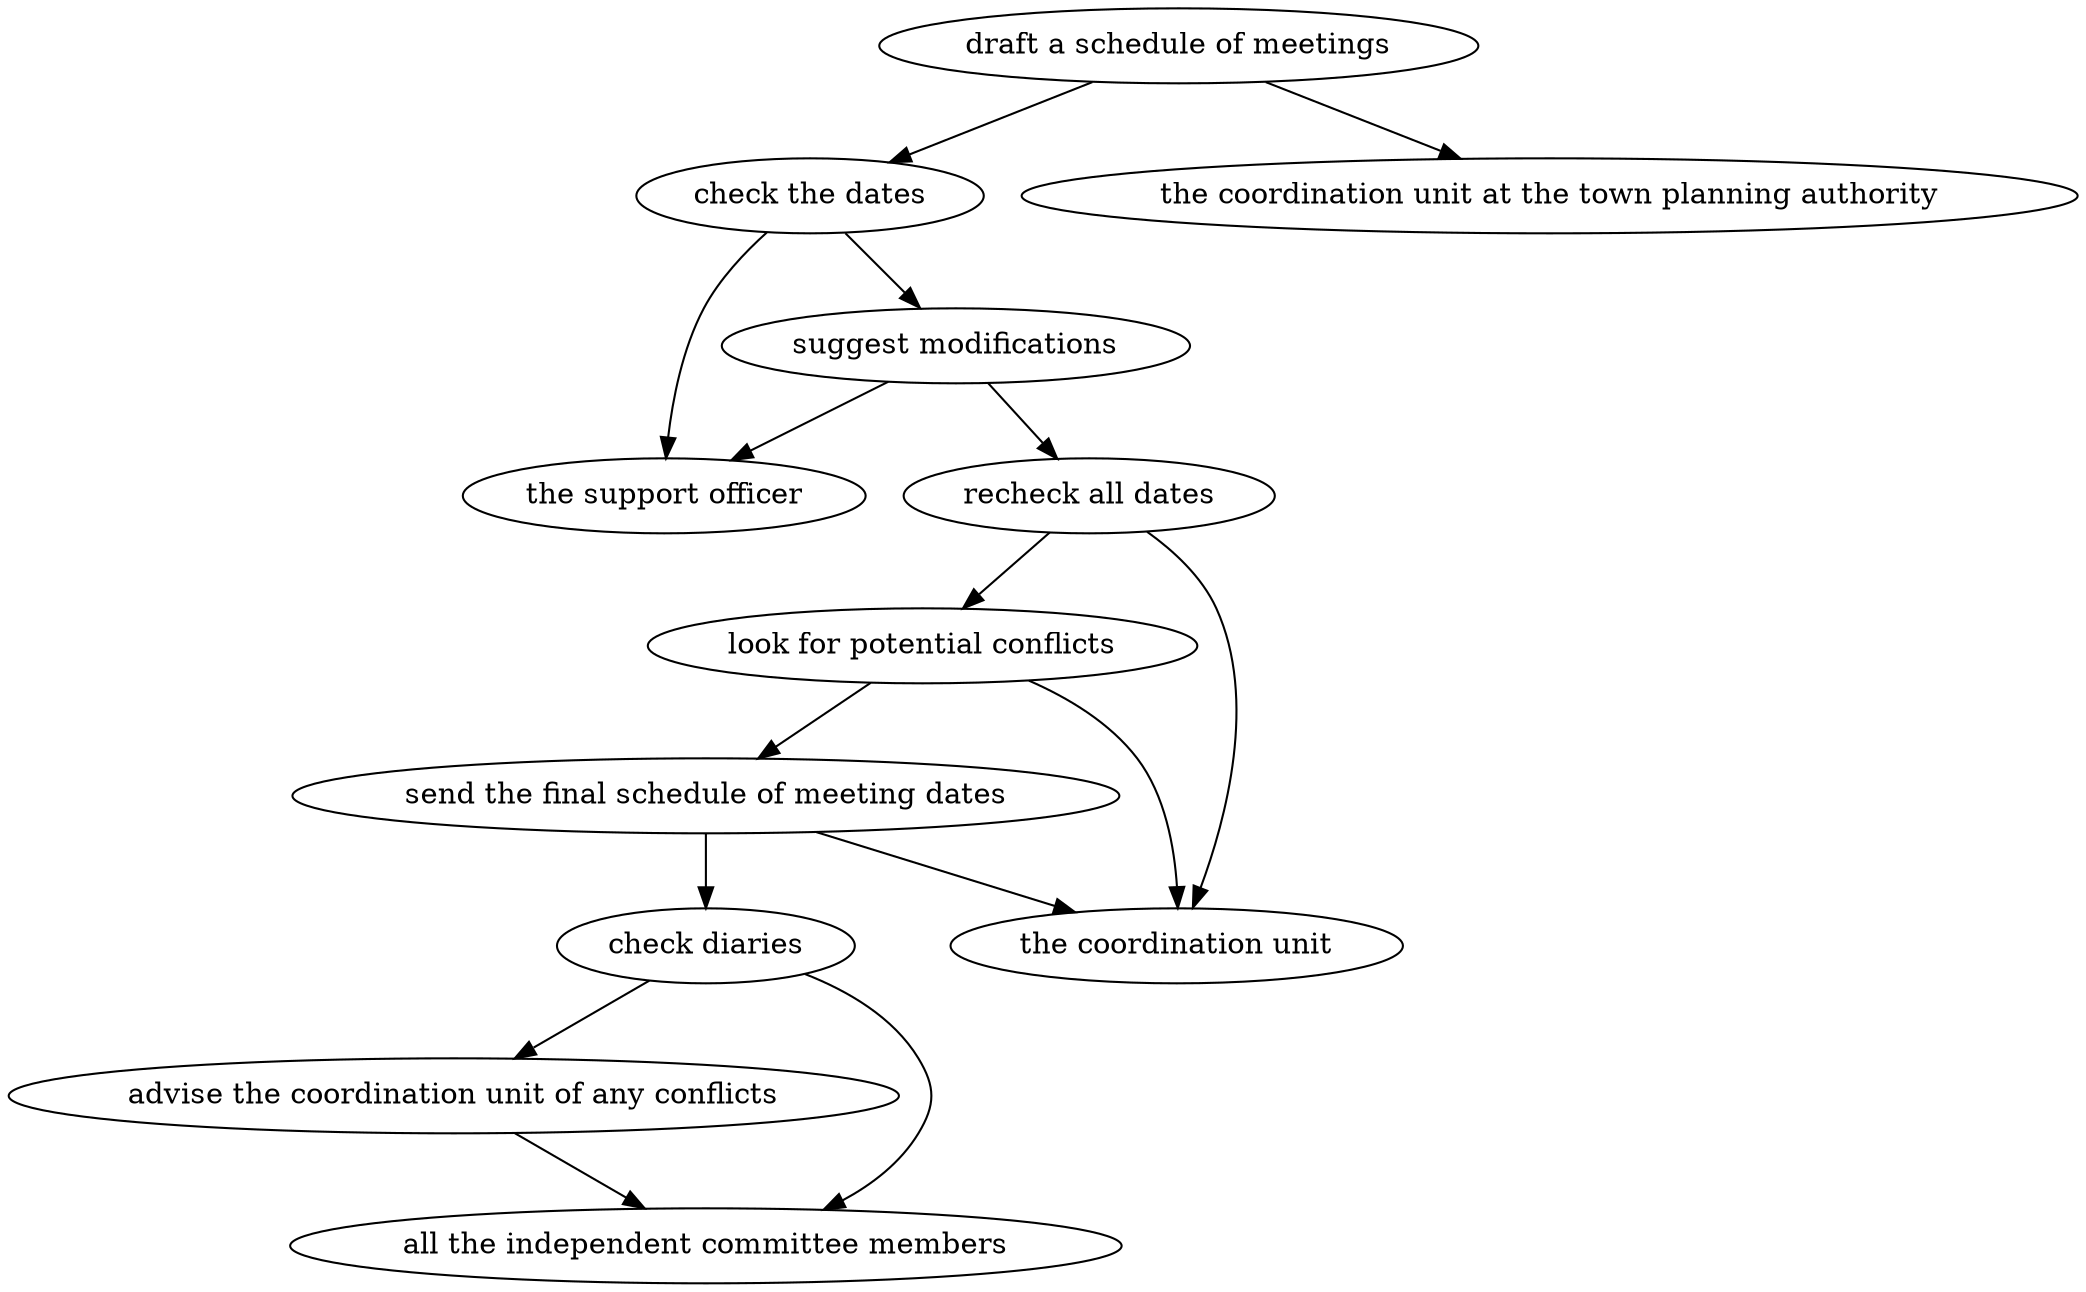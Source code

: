 strict digraph "doc-9.3" {
	graph [name="doc-9.3"];
	"draft a schedule of meetings"	[attrs="{'type': 'Activity', 'label': 'draft a schedule of meetings'}"];
	"check the dates"	[attrs="{'type': 'Activity', 'label': 'check the dates'}"];
	"draft a schedule of meetings" -> "check the dates"	[attrs="{'type': 'flow', 'label': 'flow'}"];
	"the coordination unit at the town planning authority"	[attrs="{'type': 'Actor', 'label': 'the coordination unit at the town planning authority'}"];
	"draft a schedule of meetings" -> "the coordination unit at the town planning authority"	[attrs="{'type': 'actor performer', 'label': 'actor performer'}"];
	"suggest modifications"	[attrs="{'type': 'Activity', 'label': 'suggest modifications'}"];
	"check the dates" -> "suggest modifications"	[attrs="{'type': 'flow', 'label': 'flow'}"];
	"the support officer"	[attrs="{'type': 'Actor', 'label': 'the support officer'}"];
	"check the dates" -> "the support officer"	[attrs="{'type': 'actor performer', 'label': 'actor performer'}"];
	"recheck all dates"	[attrs="{'type': 'Activity', 'label': 'recheck all dates'}"];
	"suggest modifications" -> "recheck all dates"	[attrs="{'type': 'flow', 'label': 'flow'}"];
	"suggest modifications" -> "the support officer"	[attrs="{'type': 'actor performer', 'label': 'actor performer'}"];
	"look for potential conflicts"	[attrs="{'type': 'Activity', 'label': 'look for potential conflicts'}"];
	"recheck all dates" -> "look for potential conflicts"	[attrs="{'type': 'flow', 'label': 'flow'}"];
	"the coordination unit"	[attrs="{'type': 'Actor', 'label': 'the coordination unit'}"];
	"recheck all dates" -> "the coordination unit"	[attrs="{'type': 'actor performer', 'label': 'actor performer'}"];
	"send the final schedule of meeting dates"	[attrs="{'type': 'Activity', 'label': 'send the final schedule of meeting dates'}"];
	"look for potential conflicts" -> "send the final schedule of meeting dates"	[attrs="{'type': 'flow', 'label': 'flow'}"];
	"look for potential conflicts" -> "the coordination unit"	[attrs="{'type': 'actor performer', 'label': 'actor performer'}"];
	"check diaries"	[attrs="{'type': 'Activity', 'label': 'check diaries'}"];
	"send the final schedule of meeting dates" -> "check diaries"	[attrs="{'type': 'flow', 'label': 'flow'}"];
	"send the final schedule of meeting dates" -> "the coordination unit"	[attrs="{'type': 'actor performer', 'label': 'actor performer'}"];
	"advise the coordination unit of any conflicts"	[attrs="{'type': 'Activity', 'label': 'advise the coordination unit of any conflicts'}"];
	"check diaries" -> "advise the coordination unit of any conflicts"	[attrs="{'type': 'flow', 'label': 'flow'}"];
	"all the independent committee members"	[attrs="{'type': 'Actor', 'label': 'all the independent committee members'}"];
	"check diaries" -> "all the independent committee members"	[attrs="{'type': 'actor performer', 'label': 'actor performer'}"];
	"advise the coordination unit of any conflicts" -> "all the independent committee members"	[attrs="{'type': 'actor performer', 'label': 'actor performer'}"];
}
